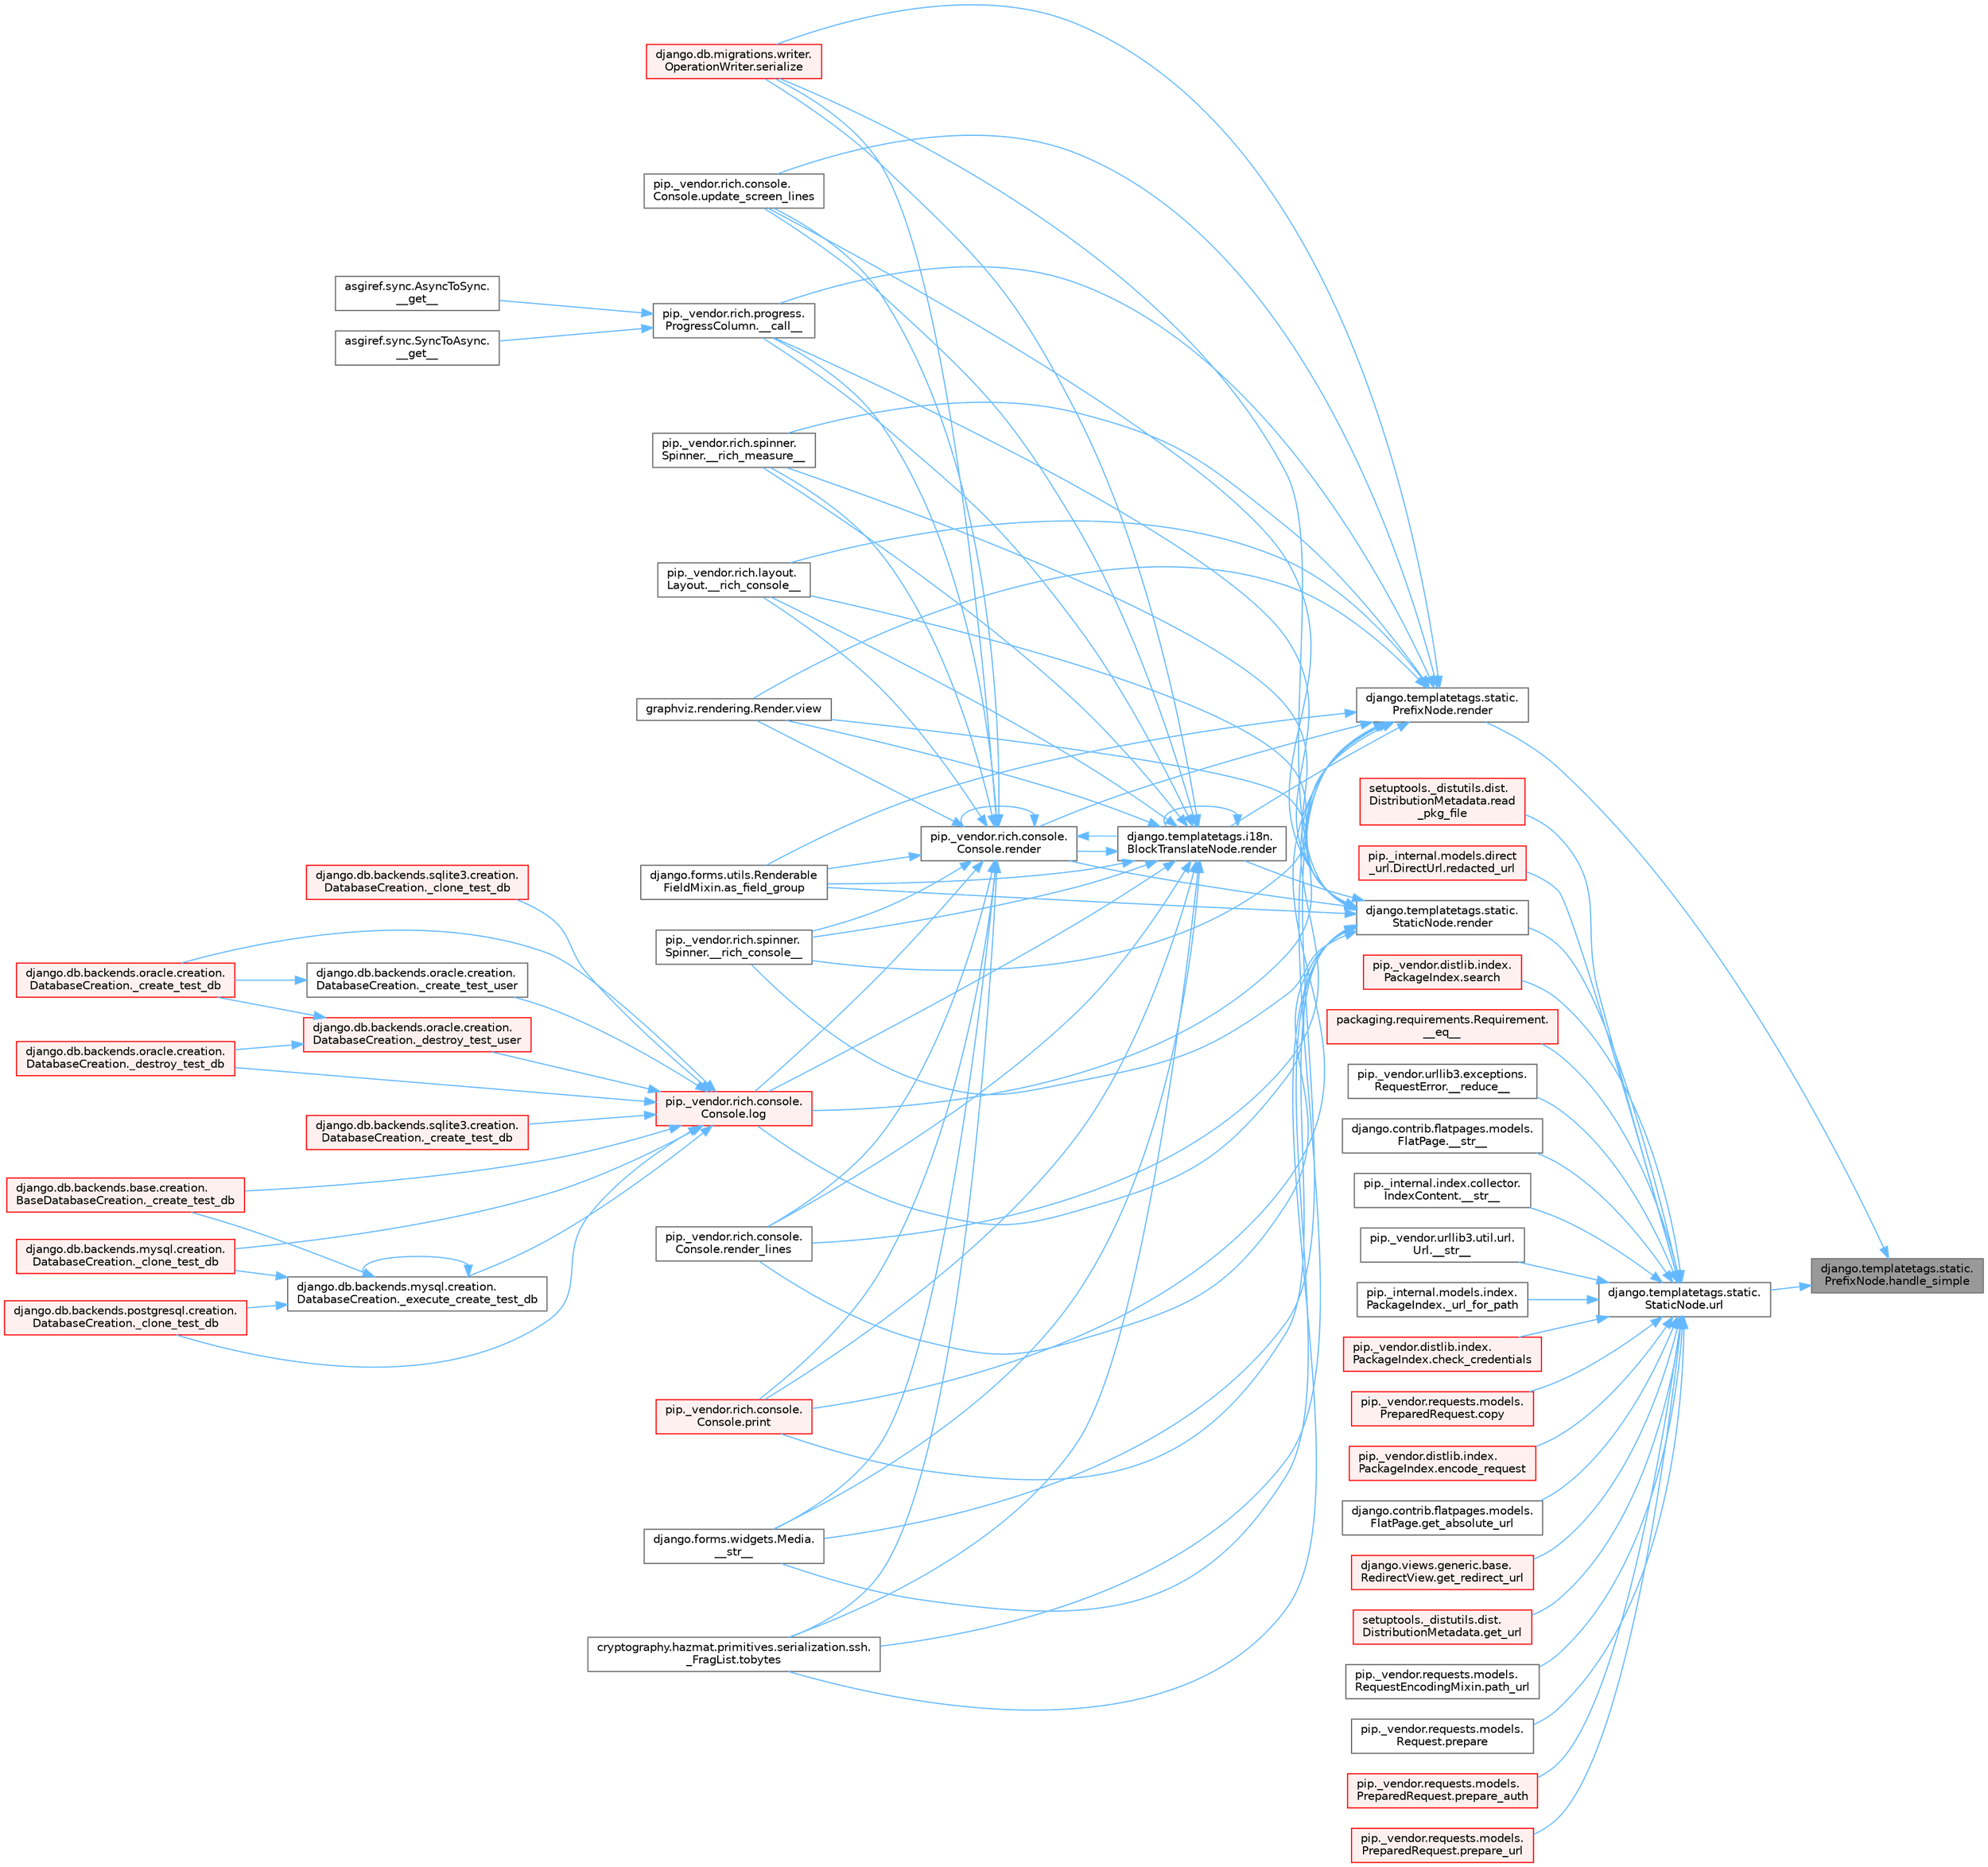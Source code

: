 digraph "django.templatetags.static.PrefixNode.handle_simple"
{
 // LATEX_PDF_SIZE
  bgcolor="transparent";
  edge [fontname=Helvetica,fontsize=10,labelfontname=Helvetica,labelfontsize=10];
  node [fontname=Helvetica,fontsize=10,shape=box,height=0.2,width=0.4];
  rankdir="RL";
  Node1 [id="Node000001",label="django.templatetags.static.\lPrefixNode.handle_simple",height=0.2,width=0.4,color="gray40", fillcolor="grey60", style="filled", fontcolor="black",tooltip=" "];
  Node1 -> Node2 [id="edge1_Node000001_Node000002",dir="back",color="steelblue1",style="solid",tooltip=" "];
  Node2 [id="Node000002",label="django.templatetags.static.\lPrefixNode.render",height=0.2,width=0.4,color="grey40", fillcolor="white", style="filled",URL="$classdjango_1_1templatetags_1_1static_1_1_prefix_node.html#a8069ce44e4d244b83f49954aafb6a18c",tooltip=" "];
  Node2 -> Node3 [id="edge2_Node000002_Node000003",dir="back",color="steelblue1",style="solid",tooltip=" "];
  Node3 [id="Node000003",label="pip._vendor.rich.progress.\lProgressColumn.__call__",height=0.2,width=0.4,color="grey40", fillcolor="white", style="filled",URL="$classpip_1_1__vendor_1_1rich_1_1progress_1_1_progress_column.html#ae0c399be74222f949edb0fa5324cf6ea",tooltip=" "];
  Node3 -> Node4 [id="edge3_Node000003_Node000004",dir="back",color="steelblue1",style="solid",tooltip=" "];
  Node4 [id="Node000004",label="asgiref.sync.AsyncToSync.\l__get__",height=0.2,width=0.4,color="grey40", fillcolor="white", style="filled",URL="$classasgiref_1_1sync_1_1_async_to_sync.html#a23e9ef7a73da98dad9e3f4e65846969b",tooltip=" "];
  Node3 -> Node5 [id="edge4_Node000003_Node000005",dir="back",color="steelblue1",style="solid",tooltip=" "];
  Node5 [id="Node000005",label="asgiref.sync.SyncToAsync.\l__get__",height=0.2,width=0.4,color="grey40", fillcolor="white", style="filled",URL="$classasgiref_1_1sync_1_1_sync_to_async.html#aebdfbe3f01079a529fd2f39810597381",tooltip=" "];
  Node2 -> Node6 [id="edge5_Node000002_Node000006",dir="back",color="steelblue1",style="solid",tooltip=" "];
  Node6 [id="Node000006",label="pip._vendor.rich.layout.\lLayout.__rich_console__",height=0.2,width=0.4,color="grey40", fillcolor="white", style="filled",URL="$classpip_1_1__vendor_1_1rich_1_1layout_1_1_layout.html#ac39cb3d17d2b0324ee1b0dada41a3ebd",tooltip=" "];
  Node2 -> Node7 [id="edge6_Node000002_Node000007",dir="back",color="steelblue1",style="solid",tooltip=" "];
  Node7 [id="Node000007",label="pip._vendor.rich.spinner.\lSpinner.__rich_console__",height=0.2,width=0.4,color="grey40", fillcolor="white", style="filled",URL="$classpip_1_1__vendor_1_1rich_1_1spinner_1_1_spinner.html#a6883d8dced19ac48d4dfc74f776357fd",tooltip=" "];
  Node2 -> Node8 [id="edge7_Node000002_Node000008",dir="back",color="steelblue1",style="solid",tooltip=" "];
  Node8 [id="Node000008",label="pip._vendor.rich.spinner.\lSpinner.__rich_measure__",height=0.2,width=0.4,color="grey40", fillcolor="white", style="filled",URL="$classpip_1_1__vendor_1_1rich_1_1spinner_1_1_spinner.html#a89745682c823c44a31bae8e8d07869f5",tooltip=" "];
  Node2 -> Node9 [id="edge8_Node000002_Node000009",dir="back",color="steelblue1",style="solid",tooltip=" "];
  Node9 [id="Node000009",label="django.forms.widgets.Media.\l__str__",height=0.2,width=0.4,color="grey40", fillcolor="white", style="filled",URL="$classdjango_1_1forms_1_1widgets_1_1_media.html#ae1651710548a7d9f14f036d035012d21",tooltip=" "];
  Node2 -> Node10 [id="edge9_Node000002_Node000010",dir="back",color="steelblue1",style="solid",tooltip=" "];
  Node10 [id="Node000010",label="django.forms.utils.Renderable\lFieldMixin.as_field_group",height=0.2,width=0.4,color="grey40", fillcolor="white", style="filled",URL="$classdjango_1_1forms_1_1utils_1_1_renderable_field_mixin.html#a1e9a1b4f790ea694431554267fd5d74c",tooltip=" "];
  Node2 -> Node11 [id="edge10_Node000002_Node000011",dir="back",color="steelblue1",style="solid",tooltip=" "];
  Node11 [id="Node000011",label="pip._vendor.rich.console.\lConsole.log",height=0.2,width=0.4,color="red", fillcolor="#FFF0F0", style="filled",URL="$classpip_1_1__vendor_1_1rich_1_1console_1_1_console.html#af9c77e39f9413fc2b134c60cfa23b0f1",tooltip=" "];
  Node11 -> Node12 [id="edge11_Node000011_Node000012",dir="back",color="steelblue1",style="solid",tooltip=" "];
  Node12 [id="Node000012",label="django.db.backends.mysql.creation.\lDatabaseCreation._clone_test_db",height=0.2,width=0.4,color="red", fillcolor="#FFF0F0", style="filled",URL="$classdjango_1_1db_1_1backends_1_1mysql_1_1creation_1_1_database_creation.html#ab4d99b6a9b6a81141d0fba9440d91619",tooltip=" "];
  Node11 -> Node14 [id="edge12_Node000011_Node000014",dir="back",color="steelblue1",style="solid",tooltip=" "];
  Node14 [id="Node000014",label="django.db.backends.postgresql.creation.\lDatabaseCreation._clone_test_db",height=0.2,width=0.4,color="red", fillcolor="#FFF0F0", style="filled",URL="$classdjango_1_1db_1_1backends_1_1postgresql_1_1creation_1_1_database_creation.html#ab57e8a2ba94a8a4888fd435036b4c322",tooltip=" "];
  Node11 -> Node15 [id="edge13_Node000011_Node000015",dir="back",color="steelblue1",style="solid",tooltip=" "];
  Node15 [id="Node000015",label="django.db.backends.sqlite3.creation.\lDatabaseCreation._clone_test_db",height=0.2,width=0.4,color="red", fillcolor="#FFF0F0", style="filled",URL="$classdjango_1_1db_1_1backends_1_1sqlite3_1_1creation_1_1_database_creation.html#a43a28bd11187e2b0677fd0be7643387b",tooltip=" "];
  Node11 -> Node16 [id="edge14_Node000011_Node000016",dir="back",color="steelblue1",style="solid",tooltip=" "];
  Node16 [id="Node000016",label="django.db.backends.base.creation.\lBaseDatabaseCreation._create_test_db",height=0.2,width=0.4,color="red", fillcolor="#FFF0F0", style="filled",URL="$classdjango_1_1db_1_1backends_1_1base_1_1creation_1_1_base_database_creation.html#a3782aff49b95503af2f0e518a10dc22d",tooltip=" "];
  Node11 -> Node18 [id="edge15_Node000011_Node000018",dir="back",color="steelblue1",style="solid",tooltip=" "];
  Node18 [id="Node000018",label="django.db.backends.oracle.creation.\lDatabaseCreation._create_test_db",height=0.2,width=0.4,color="red", fillcolor="#FFF0F0", style="filled",URL="$classdjango_1_1db_1_1backends_1_1oracle_1_1creation_1_1_database_creation.html#aea03f2099a0f6691226755c6b60c133f",tooltip=" "];
  Node11 -> Node19 [id="edge16_Node000011_Node000019",dir="back",color="steelblue1",style="solid",tooltip=" "];
  Node19 [id="Node000019",label="django.db.backends.sqlite3.creation.\lDatabaseCreation._create_test_db",height=0.2,width=0.4,color="red", fillcolor="#FFF0F0", style="filled",URL="$classdjango_1_1db_1_1backends_1_1sqlite3_1_1creation_1_1_database_creation.html#a67d2c057a1e604f78b379e63cd6bff28",tooltip=" "];
  Node11 -> Node20 [id="edge17_Node000011_Node000020",dir="back",color="steelblue1",style="solid",tooltip=" "];
  Node20 [id="Node000020",label="django.db.backends.oracle.creation.\lDatabaseCreation._create_test_user",height=0.2,width=0.4,color="grey40", fillcolor="white", style="filled",URL="$classdjango_1_1db_1_1backends_1_1oracle_1_1creation_1_1_database_creation.html#a59ea754a7f0af2c6d24086c033e1a0dd",tooltip=" "];
  Node20 -> Node18 [id="edge18_Node000020_Node000018",dir="back",color="steelblue1",style="solid",tooltip=" "];
  Node11 -> Node21 [id="edge19_Node000011_Node000021",dir="back",color="steelblue1",style="solid",tooltip=" "];
  Node21 [id="Node000021",label="django.db.backends.oracle.creation.\lDatabaseCreation._destroy_test_db",height=0.2,width=0.4,color="red", fillcolor="#FFF0F0", style="filled",URL="$classdjango_1_1db_1_1backends_1_1oracle_1_1creation_1_1_database_creation.html#a08dd28500eb796fba820014d705845e1",tooltip=" "];
  Node11 -> Node23 [id="edge20_Node000011_Node000023",dir="back",color="steelblue1",style="solid",tooltip=" "];
  Node23 [id="Node000023",label="django.db.backends.oracle.creation.\lDatabaseCreation._destroy_test_user",height=0.2,width=0.4,color="red", fillcolor="#FFF0F0", style="filled",URL="$classdjango_1_1db_1_1backends_1_1oracle_1_1creation_1_1_database_creation.html#ac5b566d811b2dcccb9c6c125486ec8b9",tooltip=" "];
  Node23 -> Node18 [id="edge21_Node000023_Node000018",dir="back",color="steelblue1",style="solid",tooltip=" "];
  Node23 -> Node21 [id="edge22_Node000023_Node000021",dir="back",color="steelblue1",style="solid",tooltip=" "];
  Node11 -> Node25 [id="edge23_Node000011_Node000025",dir="back",color="steelblue1",style="solid",tooltip=" "];
  Node25 [id="Node000025",label="django.db.backends.mysql.creation.\lDatabaseCreation._execute_create_test_db",height=0.2,width=0.4,color="grey40", fillcolor="white", style="filled",URL="$classdjango_1_1db_1_1backends_1_1mysql_1_1creation_1_1_database_creation.html#ab42ab74c9087be175aad845aec9d4160",tooltip=" "];
  Node25 -> Node12 [id="edge24_Node000025_Node000012",dir="back",color="steelblue1",style="solid",tooltip=" "];
  Node25 -> Node14 [id="edge25_Node000025_Node000014",dir="back",color="steelblue1",style="solid",tooltip=" "];
  Node25 -> Node16 [id="edge26_Node000025_Node000016",dir="back",color="steelblue1",style="solid",tooltip=" "];
  Node25 -> Node25 [id="edge27_Node000025_Node000025",dir="back",color="steelblue1",style="solid",tooltip=" "];
  Node2 -> Node432 [id="edge28_Node000002_Node000432",dir="back",color="steelblue1",style="solid",tooltip=" "];
  Node432 [id="Node000432",label="pip._vendor.rich.console.\lConsole.print",height=0.2,width=0.4,color="red", fillcolor="#FFF0F0", style="filled",URL="$classpip_1_1__vendor_1_1rich_1_1console_1_1_console.html#af954370cdbb49236b597f2c11064549d",tooltip=" "];
  Node2 -> Node514 [id="edge29_Node000002_Node000514",dir="back",color="steelblue1",style="solid",tooltip=" "];
  Node514 [id="Node000514",label="django.templatetags.i18n.\lBlockTranslateNode.render",height=0.2,width=0.4,color="grey40", fillcolor="white", style="filled",URL="$classdjango_1_1templatetags_1_1i18n_1_1_block_translate_node.html#aaf05bebfd02c1c4b676387ada0357832",tooltip=" "];
  Node514 -> Node3 [id="edge30_Node000514_Node000003",dir="back",color="steelblue1",style="solid",tooltip=" "];
  Node514 -> Node6 [id="edge31_Node000514_Node000006",dir="back",color="steelblue1",style="solid",tooltip=" "];
  Node514 -> Node7 [id="edge32_Node000514_Node000007",dir="back",color="steelblue1",style="solid",tooltip=" "];
  Node514 -> Node8 [id="edge33_Node000514_Node000008",dir="back",color="steelblue1",style="solid",tooltip=" "];
  Node514 -> Node9 [id="edge34_Node000514_Node000009",dir="back",color="steelblue1",style="solid",tooltip=" "];
  Node514 -> Node10 [id="edge35_Node000514_Node000010",dir="back",color="steelblue1",style="solid",tooltip=" "];
  Node514 -> Node11 [id="edge36_Node000514_Node000011",dir="back",color="steelblue1",style="solid",tooltip=" "];
  Node514 -> Node432 [id="edge37_Node000514_Node000432",dir="back",color="steelblue1",style="solid",tooltip=" "];
  Node514 -> Node514 [id="edge38_Node000514_Node000514",dir="back",color="steelblue1",style="solid",tooltip=" "];
  Node514 -> Node515 [id="edge39_Node000514_Node000515",dir="back",color="steelblue1",style="solid",tooltip=" "];
  Node515 [id="Node000515",label="pip._vendor.rich.console.\lConsole.render",height=0.2,width=0.4,color="grey40", fillcolor="white", style="filled",URL="$classpip_1_1__vendor_1_1rich_1_1console_1_1_console.html#a9551b8254c573105adde80622393a938",tooltip=" "];
  Node515 -> Node3 [id="edge40_Node000515_Node000003",dir="back",color="steelblue1",style="solid",tooltip=" "];
  Node515 -> Node6 [id="edge41_Node000515_Node000006",dir="back",color="steelblue1",style="solid",tooltip=" "];
  Node515 -> Node7 [id="edge42_Node000515_Node000007",dir="back",color="steelblue1",style="solid",tooltip=" "];
  Node515 -> Node8 [id="edge43_Node000515_Node000008",dir="back",color="steelblue1",style="solid",tooltip=" "];
  Node515 -> Node9 [id="edge44_Node000515_Node000009",dir="back",color="steelblue1",style="solid",tooltip=" "];
  Node515 -> Node10 [id="edge45_Node000515_Node000010",dir="back",color="steelblue1",style="solid",tooltip=" "];
  Node515 -> Node11 [id="edge46_Node000515_Node000011",dir="back",color="steelblue1",style="solid",tooltip=" "];
  Node515 -> Node432 [id="edge47_Node000515_Node000432",dir="back",color="steelblue1",style="solid",tooltip=" "];
  Node515 -> Node514 [id="edge48_Node000515_Node000514",dir="back",color="steelblue1",style="solid",tooltip=" "];
  Node515 -> Node515 [id="edge49_Node000515_Node000515",dir="back",color="steelblue1",style="solid",tooltip=" "];
  Node515 -> Node516 [id="edge50_Node000515_Node000516",dir="back",color="steelblue1",style="solid",tooltip=" "];
  Node516 [id="Node000516",label="pip._vendor.rich.console.\lConsole.render_lines",height=0.2,width=0.4,color="grey40", fillcolor="white", style="filled",URL="$classpip_1_1__vendor_1_1rich_1_1console_1_1_console.html#a5818808a49db20c5bee6986425f96f14",tooltip=" "];
  Node515 -> Node517 [id="edge51_Node000515_Node000517",dir="back",color="steelblue1",style="solid",tooltip=" "];
  Node517 [id="Node000517",label="django.db.migrations.writer.\lOperationWriter.serialize",height=0.2,width=0.4,color="red", fillcolor="#FFF0F0", style="filled",URL="$classdjango_1_1db_1_1migrations_1_1writer_1_1_operation_writer.html#a866e8d13e1c54a35d74e9a6b0383b2f8",tooltip=" "];
  Node515 -> Node589 [id="edge52_Node000515_Node000589",dir="back",color="steelblue1",style="solid",tooltip=" "];
  Node589 [id="Node000589",label="cryptography.hazmat.primitives.serialization.ssh.\l_FragList.tobytes",height=0.2,width=0.4,color="grey40", fillcolor="white", style="filled",URL="$classcryptography_1_1hazmat_1_1primitives_1_1serialization_1_1ssh_1_1___frag_list.html#a195dd4e7c741624829a13af53fa3de38",tooltip=" "];
  Node515 -> Node590 [id="edge53_Node000515_Node000590",dir="back",color="steelblue1",style="solid",tooltip=" "];
  Node590 [id="Node000590",label="pip._vendor.rich.console.\lConsole.update_screen_lines",height=0.2,width=0.4,color="grey40", fillcolor="white", style="filled",URL="$classpip_1_1__vendor_1_1rich_1_1console_1_1_console.html#a21cfe5af86ec7533f23d45fe2969817e",tooltip=" "];
  Node515 -> Node591 [id="edge54_Node000515_Node000591",dir="back",color="steelblue1",style="solid",tooltip=" "];
  Node591 [id="Node000591",label="graphviz.rendering.Render.view",height=0.2,width=0.4,color="grey40", fillcolor="white", style="filled",URL="$classgraphviz_1_1rendering_1_1_render.html#a53169c422996b9a7e92b5580c13914e2",tooltip=" "];
  Node514 -> Node516 [id="edge55_Node000514_Node000516",dir="back",color="steelblue1",style="solid",tooltip=" "];
  Node514 -> Node517 [id="edge56_Node000514_Node000517",dir="back",color="steelblue1",style="solid",tooltip=" "];
  Node514 -> Node589 [id="edge57_Node000514_Node000589",dir="back",color="steelblue1",style="solid",tooltip=" "];
  Node514 -> Node590 [id="edge58_Node000514_Node000590",dir="back",color="steelblue1",style="solid",tooltip=" "];
  Node514 -> Node591 [id="edge59_Node000514_Node000591",dir="back",color="steelblue1",style="solid",tooltip=" "];
  Node2 -> Node515 [id="edge60_Node000002_Node000515",dir="back",color="steelblue1",style="solid",tooltip=" "];
  Node2 -> Node516 [id="edge61_Node000002_Node000516",dir="back",color="steelblue1",style="solid",tooltip=" "];
  Node2 -> Node517 [id="edge62_Node000002_Node000517",dir="back",color="steelblue1",style="solid",tooltip=" "];
  Node2 -> Node589 [id="edge63_Node000002_Node000589",dir="back",color="steelblue1",style="solid",tooltip=" "];
  Node2 -> Node590 [id="edge64_Node000002_Node000590",dir="back",color="steelblue1",style="solid",tooltip=" "];
  Node2 -> Node591 [id="edge65_Node000002_Node000591",dir="back",color="steelblue1",style="solid",tooltip=" "];
  Node1 -> Node2199 [id="edge66_Node000001_Node002199",dir="back",color="steelblue1",style="solid",tooltip=" "];
  Node2199 [id="Node002199",label="django.templatetags.static.\lStaticNode.url",height=0.2,width=0.4,color="grey40", fillcolor="white", style="filled",URL="$classdjango_1_1templatetags_1_1static_1_1_static_node.html#a115d09ea1992e51f4b56d0e8b24abfb3",tooltip=" "];
  Node2199 -> Node938 [id="edge67_Node002199_Node000938",dir="back",color="steelblue1",style="solid",tooltip=" "];
  Node938 [id="Node000938",label="packaging.requirements.Requirement.\l__eq__",height=0.2,width=0.4,color="red", fillcolor="#FFF0F0", style="filled",URL="$classpackaging_1_1requirements_1_1_requirement.html#ae285c586a0e8b9e700b0f5f25e2c2671",tooltip=" "];
  Node2199 -> Node2200 [id="edge68_Node002199_Node002200",dir="back",color="steelblue1",style="solid",tooltip=" "];
  Node2200 [id="Node002200",label="pip._vendor.urllib3.exceptions.\lRequestError.__reduce__",height=0.2,width=0.4,color="grey40", fillcolor="white", style="filled",URL="$classpip_1_1__vendor_1_1urllib3_1_1exceptions_1_1_request_error.html#a85ac5caac1416015e6ce2482ed706d80",tooltip=" "];
  Node2199 -> Node2201 [id="edge69_Node002199_Node002201",dir="back",color="steelblue1",style="solid",tooltip=" "];
  Node2201 [id="Node002201",label="django.contrib.flatpages.models.\lFlatPage.__str__",height=0.2,width=0.4,color="grey40", fillcolor="white", style="filled",URL="$classdjango_1_1contrib_1_1flatpages_1_1models_1_1_flat_page.html#a7b928f53b0e7b3c330c2e44fa35b4d2e",tooltip=" "];
  Node2199 -> Node2202 [id="edge70_Node002199_Node002202",dir="back",color="steelblue1",style="solid",tooltip=" "];
  Node2202 [id="Node002202",label="pip._internal.index.collector.\lIndexContent.__str__",height=0.2,width=0.4,color="grey40", fillcolor="white", style="filled",URL="$classpip_1_1__internal_1_1index_1_1collector_1_1_index_content.html#af5fe548306ec90891fc50673b6803dea",tooltip=" "];
  Node2199 -> Node2203 [id="edge71_Node002199_Node002203",dir="back",color="steelblue1",style="solid",tooltip=" "];
  Node2203 [id="Node002203",label="pip._vendor.urllib3.util.url.\lUrl.__str__",height=0.2,width=0.4,color="grey40", fillcolor="white", style="filled",URL="$classpip_1_1__vendor_1_1urllib3_1_1util_1_1url_1_1_url.html#a62f7155ee1f0a03335cccb9d185c36d0",tooltip=" "];
  Node2199 -> Node2204 [id="edge72_Node002199_Node002204",dir="back",color="steelblue1",style="solid",tooltip=" "];
  Node2204 [id="Node002204",label="pip._internal.models.index.\lPackageIndex._url_for_path",height=0.2,width=0.4,color="grey40", fillcolor="white", style="filled",URL="$classpip_1_1__internal_1_1models_1_1index_1_1_package_index.html#a2c9a524386ea4a55912c35561c3272ea",tooltip=" "];
  Node2199 -> Node2205 [id="edge73_Node002199_Node002205",dir="back",color="steelblue1",style="solid",tooltip=" "];
  Node2205 [id="Node002205",label="pip._vendor.distlib.index.\lPackageIndex.check_credentials",height=0.2,width=0.4,color="red", fillcolor="#FFF0F0", style="filled",URL="$classpip_1_1__vendor_1_1distlib_1_1index_1_1_package_index.html#ace25b040947d873c461072c006501c8c",tooltip=" "];
  Node2199 -> Node2220 [id="edge74_Node002199_Node002220",dir="back",color="steelblue1",style="solid",tooltip=" "];
  Node2220 [id="Node002220",label="pip._vendor.requests.models.\lPreparedRequest.copy",height=0.2,width=0.4,color="red", fillcolor="#FFF0F0", style="filled",URL="$classpip_1_1__vendor_1_1requests_1_1models_1_1_prepared_request.html#a7548cd215dfcd985b529c710800d964a",tooltip=" "];
  Node2199 -> Node2221 [id="edge75_Node002199_Node002221",dir="back",color="steelblue1",style="solid",tooltip=" "];
  Node2221 [id="Node002221",label="pip._vendor.distlib.index.\lPackageIndex.encode_request",height=0.2,width=0.4,color="red", fillcolor="#FFF0F0", style="filled",URL="$classpip_1_1__vendor_1_1distlib_1_1index_1_1_package_index.html#a795ad166cf5470b75ce142e9ca2bc617",tooltip=" "];
  Node2199 -> Node2222 [id="edge76_Node002199_Node002222",dir="back",color="steelblue1",style="solid",tooltip=" "];
  Node2222 [id="Node002222",label="django.contrib.flatpages.models.\lFlatPage.get_absolute_url",height=0.2,width=0.4,color="grey40", fillcolor="white", style="filled",URL="$classdjango_1_1contrib_1_1flatpages_1_1models_1_1_flat_page.html#ae7e604bb984f8921f77b603526f4a426",tooltip=" "];
  Node2199 -> Node2223 [id="edge77_Node002199_Node002223",dir="back",color="steelblue1",style="solid",tooltip=" "];
  Node2223 [id="Node002223",label="django.views.generic.base.\lRedirectView.get_redirect_url",height=0.2,width=0.4,color="red", fillcolor="#FFF0F0", style="filled",URL="$classdjango_1_1views_1_1generic_1_1base_1_1_redirect_view.html#a04d6cdb2db124920ca88c0c2bed8b1af",tooltip=" "];
  Node2199 -> Node2231 [id="edge78_Node002199_Node002231",dir="back",color="steelblue1",style="solid",tooltip=" "];
  Node2231 [id="Node002231",label="setuptools._distutils.dist.\lDistributionMetadata.get_url",height=0.2,width=0.4,color="red", fillcolor="#FFF0F0", style="filled",URL="$classsetuptools_1_1__distutils_1_1dist_1_1_distribution_metadata.html#a48a81db21662142b30e8228c468c12ec",tooltip=" "];
  Node2199 -> Node2233 [id="edge79_Node002199_Node002233",dir="back",color="steelblue1",style="solid",tooltip=" "];
  Node2233 [id="Node002233",label="pip._vendor.requests.models.\lRequestEncodingMixin.path_url",height=0.2,width=0.4,color="grey40", fillcolor="white", style="filled",URL="$classpip_1_1__vendor_1_1requests_1_1models_1_1_request_encoding_mixin.html#a8897d811e86191516e992f4fb2e12a7d",tooltip=" "];
  Node2199 -> Node904 [id="edge80_Node002199_Node000904",dir="back",color="steelblue1",style="solid",tooltip=" "];
  Node904 [id="Node000904",label="pip._vendor.requests.models.\lRequest.prepare",height=0.2,width=0.4,color="grey40", fillcolor="white", style="filled",URL="$classpip_1_1__vendor_1_1requests_1_1models_1_1_request.html#a521f9d64b1ea263abc8fb0c3f957b2ab",tooltip=" "];
  Node2199 -> Node2234 [id="edge81_Node002199_Node002234",dir="back",color="steelblue1",style="solid",tooltip=" "];
  Node2234 [id="Node002234",label="pip._vendor.requests.models.\lPreparedRequest.prepare_auth",height=0.2,width=0.4,color="red", fillcolor="#FFF0F0", style="filled",URL="$classpip_1_1__vendor_1_1requests_1_1models_1_1_prepared_request.html#afc74f6c309d18d59e7db47170805362d",tooltip=" "];
  Node2199 -> Node2236 [id="edge82_Node002199_Node002236",dir="back",color="steelblue1",style="solid",tooltip=" "];
  Node2236 [id="Node002236",label="pip._vendor.requests.models.\lPreparedRequest.prepare_url",height=0.2,width=0.4,color="red", fillcolor="#FFF0F0", style="filled",URL="$classpip_1_1__vendor_1_1requests_1_1models_1_1_prepared_request.html#aa21e7ec5761e2176f2efc3d2b240e79a",tooltip=" "];
  Node2199 -> Node749 [id="edge83_Node002199_Node000749",dir="back",color="steelblue1",style="solid",tooltip=" "];
  Node749 [id="Node000749",label="setuptools._distutils.dist.\lDistributionMetadata.read\l_pkg_file",height=0.2,width=0.4,color="red", fillcolor="#FFF0F0", style="filled",URL="$classsetuptools_1_1__distutils_1_1dist_1_1_distribution_metadata.html#a7efe01ce942992105bfa0866706a2f20",tooltip=" "];
  Node2199 -> Node1669 [id="edge84_Node002199_Node001669",dir="back",color="steelblue1",style="solid",tooltip=" "];
  Node1669 [id="Node001669",label="pip._internal.models.direct\l_url.DirectUrl.redacted_url",height=0.2,width=0.4,color="red", fillcolor="#FFF0F0", style="filled",URL="$classpip_1_1__internal_1_1models_1_1direct__url_1_1_direct_url.html#a89ea51f8e2e338b29a310b501e60ee6f",tooltip=" "];
  Node2199 -> Node2237 [id="edge85_Node002199_Node002237",dir="back",color="steelblue1",style="solid",tooltip=" "];
  Node2237 [id="Node002237",label="django.templatetags.static.\lStaticNode.render",height=0.2,width=0.4,color="grey40", fillcolor="white", style="filled",URL="$classdjango_1_1templatetags_1_1static_1_1_static_node.html#aa8e3fda348d138fb33e13bf06968b8e5",tooltip=" "];
  Node2237 -> Node3 [id="edge86_Node002237_Node000003",dir="back",color="steelblue1",style="solid",tooltip=" "];
  Node2237 -> Node6 [id="edge87_Node002237_Node000006",dir="back",color="steelblue1",style="solid",tooltip=" "];
  Node2237 -> Node7 [id="edge88_Node002237_Node000007",dir="back",color="steelblue1",style="solid",tooltip=" "];
  Node2237 -> Node8 [id="edge89_Node002237_Node000008",dir="back",color="steelblue1",style="solid",tooltip=" "];
  Node2237 -> Node9 [id="edge90_Node002237_Node000009",dir="back",color="steelblue1",style="solid",tooltip=" "];
  Node2237 -> Node10 [id="edge91_Node002237_Node000010",dir="back",color="steelblue1",style="solid",tooltip=" "];
  Node2237 -> Node11 [id="edge92_Node002237_Node000011",dir="back",color="steelblue1",style="solid",tooltip=" "];
  Node2237 -> Node432 [id="edge93_Node002237_Node000432",dir="back",color="steelblue1",style="solid",tooltip=" "];
  Node2237 -> Node514 [id="edge94_Node002237_Node000514",dir="back",color="steelblue1",style="solid",tooltip=" "];
  Node2237 -> Node515 [id="edge95_Node002237_Node000515",dir="back",color="steelblue1",style="solid",tooltip=" "];
  Node2237 -> Node516 [id="edge96_Node002237_Node000516",dir="back",color="steelblue1",style="solid",tooltip=" "];
  Node2237 -> Node517 [id="edge97_Node002237_Node000517",dir="back",color="steelblue1",style="solid",tooltip=" "];
  Node2237 -> Node589 [id="edge98_Node002237_Node000589",dir="back",color="steelblue1",style="solid",tooltip=" "];
  Node2237 -> Node590 [id="edge99_Node002237_Node000590",dir="back",color="steelblue1",style="solid",tooltip=" "];
  Node2237 -> Node591 [id="edge100_Node002237_Node000591",dir="back",color="steelblue1",style="solid",tooltip=" "];
  Node2199 -> Node2238 [id="edge101_Node002199_Node002238",dir="back",color="steelblue1",style="solid",tooltip=" "];
  Node2238 [id="Node002238",label="pip._vendor.distlib.index.\lPackageIndex.search",height=0.2,width=0.4,color="red", fillcolor="#FFF0F0", style="filled",URL="$classpip_1_1__vendor_1_1distlib_1_1index_1_1_package_index.html#afd0a87e7c347f35852dd6801d0c1d95c",tooltip=" "];
}
